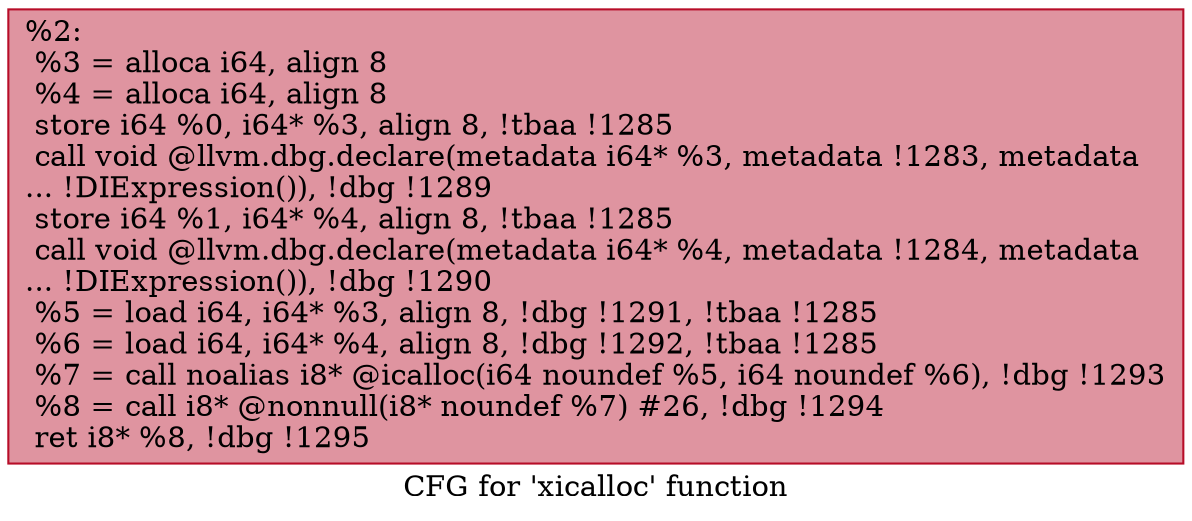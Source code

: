 digraph "CFG for 'xicalloc' function" {
	label="CFG for 'xicalloc' function";

	Node0x27370f0 [shape=record,color="#b70d28ff", style=filled, fillcolor="#b70d2870",label="{%2:\l  %3 = alloca i64, align 8\l  %4 = alloca i64, align 8\l  store i64 %0, i64* %3, align 8, !tbaa !1285\l  call void @llvm.dbg.declare(metadata i64* %3, metadata !1283, metadata\l... !DIExpression()), !dbg !1289\l  store i64 %1, i64* %4, align 8, !tbaa !1285\l  call void @llvm.dbg.declare(metadata i64* %4, metadata !1284, metadata\l... !DIExpression()), !dbg !1290\l  %5 = load i64, i64* %3, align 8, !dbg !1291, !tbaa !1285\l  %6 = load i64, i64* %4, align 8, !dbg !1292, !tbaa !1285\l  %7 = call noalias i8* @icalloc(i64 noundef %5, i64 noundef %6), !dbg !1293\l  %8 = call i8* @nonnull(i8* noundef %7) #26, !dbg !1294\l  ret i8* %8, !dbg !1295\l}"];
}
